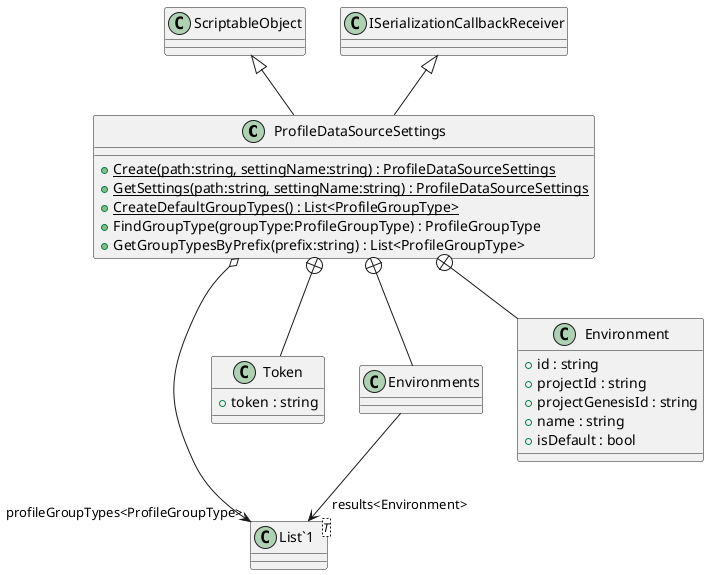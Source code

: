 @startuml
class ProfileDataSourceSettings {
    + {static} Create(path:string, settingName:string) : ProfileDataSourceSettings
    + {static} GetSettings(path:string, settingName:string) : ProfileDataSourceSettings
    + {static} CreateDefaultGroupTypes() : List<ProfileGroupType>
    + FindGroupType(groupType:ProfileGroupType) : ProfileGroupType
    + GetGroupTypesByPrefix(prefix:string) : List<ProfileGroupType>
}
class "List`1"<T> {
}
class Token {
    + token : string
}
class Environments {
}
class Environment {
    + id : string
    + projectId : string
    + projectGenesisId : string
    + name : string
    + isDefault : bool
}
ScriptableObject <|-- ProfileDataSourceSettings
ISerializationCallbackReceiver <|-- ProfileDataSourceSettings
ProfileDataSourceSettings o-> "profileGroupTypes<ProfileGroupType>" "List`1"
ProfileDataSourceSettings +-- Token
ProfileDataSourceSettings +-- Environments
Environments --> "results<Environment>" "List`1"
ProfileDataSourceSettings +-- Environment
@enduml
